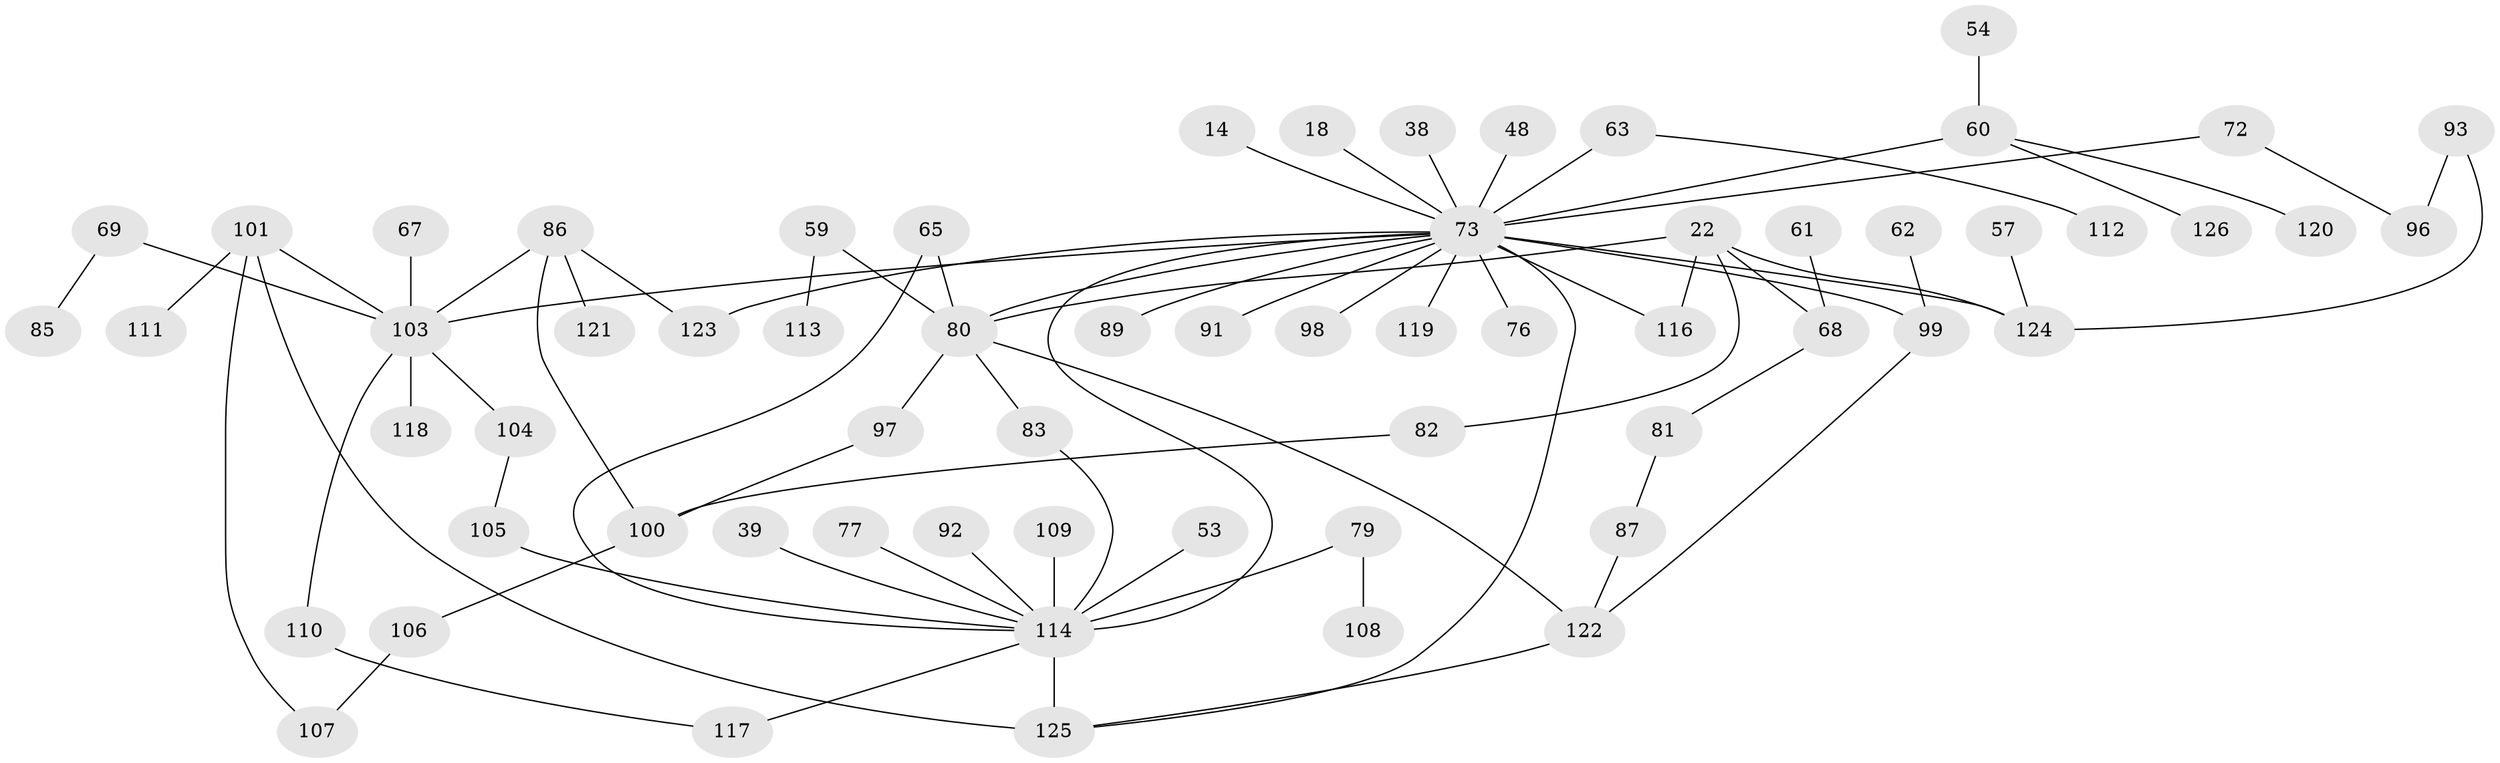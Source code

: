 // original degree distribution, {5: 0.03968253968253968, 3: 0.1746031746031746, 9: 0.007936507936507936, 6: 0.03968253968253968, 1: 0.30952380952380953, 2: 0.35714285714285715, 7: 0.007936507936507936, 4: 0.06349206349206349}
// Generated by graph-tools (version 1.1) at 2025/42/03/09/25 04:42:55]
// undirected, 63 vertices, 78 edges
graph export_dot {
graph [start="1"]
  node [color=gray90,style=filled];
  14;
  18;
  22;
  38;
  39;
  48;
  53;
  54 [super="+44"];
  57;
  59;
  60 [super="+16+33"];
  61;
  62;
  63 [super="+28"];
  65 [super="+46"];
  67;
  68 [super="+31"];
  69;
  72;
  73 [super="+7+12+55"];
  76;
  77;
  79;
  80 [super="+23"];
  81;
  82;
  83 [super="+52+78"];
  85;
  86 [super="+84"];
  87;
  89;
  91;
  92;
  93;
  96;
  97 [super="+88"];
  98;
  99 [super="+95+51+58"];
  100 [super="+74"];
  101 [super="+50"];
  103 [super="+49+42"];
  104;
  105;
  106;
  107;
  108;
  109;
  110;
  111;
  112 [super="+45"];
  113;
  114 [super="+15+90"];
  116 [super="+115"];
  117;
  118;
  119;
  120;
  121;
  122 [super="+2"];
  123;
  124 [super="+26+43"];
  125 [super="+66+11+71+36+102+94"];
  126;
  14 -- 73;
  18 -- 73;
  22 -- 82;
  22 -- 68 [weight=2];
  22 -- 80;
  22 -- 124;
  22 -- 116;
  38 -- 73;
  39 -- 114;
  48 -- 73;
  53 -- 114;
  54 -- 60;
  57 -- 124;
  59 -- 113;
  59 -- 80;
  60 -- 120;
  60 -- 73 [weight=2];
  60 -- 126;
  61 -- 68;
  62 -- 99;
  63 -- 73 [weight=3];
  63 -- 112;
  65 -- 80;
  65 -- 114;
  67 -- 103;
  68 -- 81;
  69 -- 85;
  69 -- 103;
  72 -- 96;
  72 -- 73;
  73 -- 98;
  73 -- 123;
  73 -- 76;
  73 -- 80 [weight=2];
  73 -- 114 [weight=2];
  73 -- 89;
  73 -- 91;
  73 -- 119;
  73 -- 124;
  73 -- 103;
  73 -- 99 [weight=2];
  73 -- 125;
  73 -- 116;
  77 -- 114;
  79 -- 108;
  79 -- 114;
  80 -- 83;
  80 -- 122;
  80 -- 97;
  81 -- 87;
  82 -- 100;
  83 -- 114;
  86 -- 100;
  86 -- 103;
  86 -- 121;
  86 -- 123;
  87 -- 122;
  92 -- 114;
  93 -- 96;
  93 -- 124;
  97 -- 100;
  99 -- 122;
  100 -- 106;
  101 -- 103;
  101 -- 107;
  101 -- 111;
  101 -- 125;
  103 -- 104;
  103 -- 110;
  103 -- 118;
  104 -- 105;
  105 -- 114;
  106 -- 107;
  109 -- 114;
  110 -- 117;
  114 -- 117;
  114 -- 125 [weight=2];
  122 -- 125;
}
